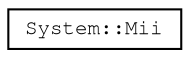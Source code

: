 digraph "Graphical Class Hierarchy"
{
 // LATEX_PDF_SIZE
  edge [fontname="FreeMono",fontsize="10",labelfontname="FreeMono",labelfontsize="10"];
  node [fontname="FreeMono",fontsize="10",shape=record];
  rankdir="LR";
  Node0 [label="System::Mii",height=0.2,width=0.4,color="black", fillcolor="white", style="filled",URL="$class_system_1_1_mii.html",tooltip=" "];
}
